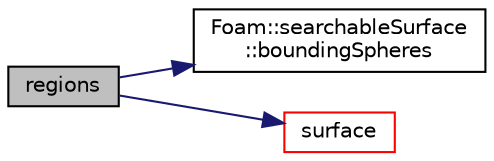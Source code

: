 digraph "regions"
{
  bgcolor="transparent";
  edge [fontname="Helvetica",fontsize="10",labelfontname="Helvetica",labelfontsize="10"];
  node [fontname="Helvetica",fontsize="10",shape=record];
  rankdir="LR";
  Node1 [label="regions",height=0.2,width=0.4,color="black", fillcolor="grey75", style="filled" fontcolor="black"];
  Node1 -> Node2 [color="midnightblue",fontsize="10",style="solid",fontname="Helvetica"];
  Node2 [label="Foam::searchableSurface\l::boundingSpheres",height=0.2,width=0.4,color="black",URL="$classFoam_1_1searchableSurface.html#ae504a3694e3469175441cdf18170cb7c",tooltip="Get bounding spheres (centre and radius squared), one per element. "];
  Node1 -> Node3 [color="midnightblue",fontsize="10",style="solid",fontname="Helvetica"];
  Node3 [label="surface",height=0.2,width=0.4,color="red",URL="$classFoam_1_1searchableSurfaceWithGaps.html#a3cb4ed4350bdff76b1a056891918e3e8",tooltip="The underlying searchableSurface. "];
}
